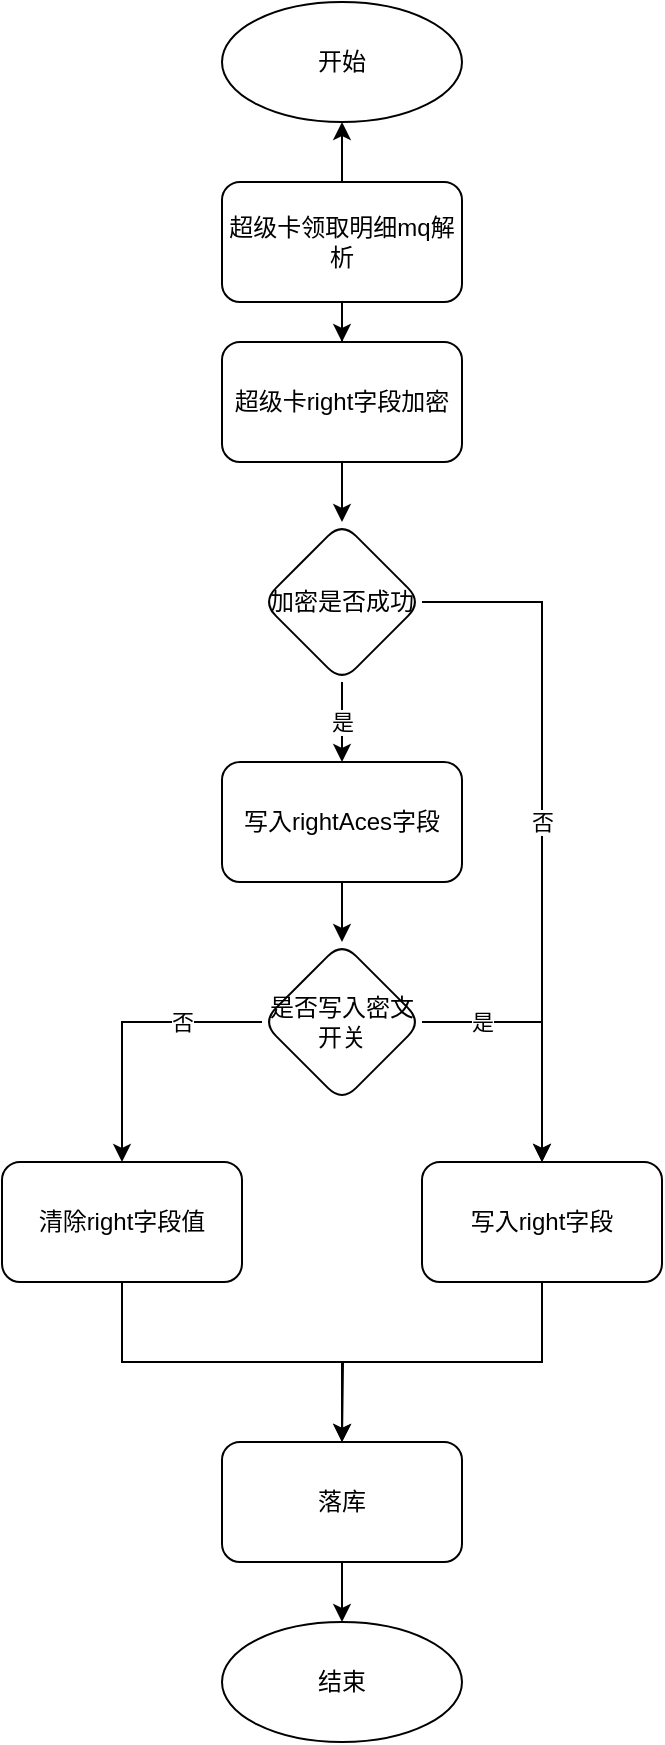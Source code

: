 <mxfile version="16.4.5" type="github" pages="2">
  <diagram id="3TZ2tadPMnm7s_Wrbus7" name="超级卡领取">
    <mxGraphModel dx="920" dy="1616" grid="1" gridSize="10" guides="1" tooltips="1" connect="1" arrows="1" fold="1" page="1" pageScale="1" pageWidth="827" pageHeight="1169" math="0" shadow="0">
      <root>
        <mxCell id="0" />
        <mxCell id="1" parent="0" />
        <mxCell id="cR-36YzpgIgXIGHO10Ip-3" value="" style="edgeStyle=orthogonalEdgeStyle;rounded=0;orthogonalLoop=1;jettySize=auto;html=1;" edge="1" parent="1" source="cR-36YzpgIgXIGHO10Ip-1" target="cR-36YzpgIgXIGHO10Ip-2">
          <mxGeometry relative="1" as="geometry" />
        </mxCell>
        <mxCell id="cR-36YzpgIgXIGHO10Ip-30" value="" style="edgeStyle=orthogonalEdgeStyle;rounded=0;orthogonalLoop=1;jettySize=auto;html=1;" edge="1" parent="1" source="cR-36YzpgIgXIGHO10Ip-1" target="cR-36YzpgIgXIGHO10Ip-29">
          <mxGeometry relative="1" as="geometry" />
        </mxCell>
        <mxCell id="cR-36YzpgIgXIGHO10Ip-1" value="超级卡领取明细mq解析" style="rounded=1;whiteSpace=wrap;html=1;" vertex="1" parent="1">
          <mxGeometry x="320" y="20" width="120" height="60" as="geometry" />
        </mxCell>
        <mxCell id="cR-36YzpgIgXIGHO10Ip-5" value="" style="edgeStyle=orthogonalEdgeStyle;rounded=0;orthogonalLoop=1;jettySize=auto;html=1;" edge="1" parent="1" source="cR-36YzpgIgXIGHO10Ip-2" target="cR-36YzpgIgXIGHO10Ip-4">
          <mxGeometry relative="1" as="geometry" />
        </mxCell>
        <mxCell id="cR-36YzpgIgXIGHO10Ip-2" value="超级卡right字段加密" style="rounded=1;whiteSpace=wrap;html=1;" vertex="1" parent="1">
          <mxGeometry x="320" y="100" width="120" height="60" as="geometry" />
        </mxCell>
        <mxCell id="cR-36YzpgIgXIGHO10Ip-7" value="是" style="edgeStyle=orthogonalEdgeStyle;rounded=0;orthogonalLoop=1;jettySize=auto;html=1;" edge="1" parent="1" source="cR-36YzpgIgXIGHO10Ip-4" target="cR-36YzpgIgXIGHO10Ip-6">
          <mxGeometry relative="1" as="geometry" />
        </mxCell>
        <mxCell id="cR-36YzpgIgXIGHO10Ip-9" value="否" style="edgeStyle=orthogonalEdgeStyle;rounded=0;orthogonalLoop=1;jettySize=auto;html=1;entryX=0.5;entryY=0;entryDx=0;entryDy=0;" edge="1" parent="1" source="cR-36YzpgIgXIGHO10Ip-4" target="cR-36YzpgIgXIGHO10Ip-10">
          <mxGeometry relative="1" as="geometry">
            <mxPoint x="480" y="230" as="targetPoint" />
            <Array as="points">
              <mxPoint x="480" y="230" />
            </Array>
          </mxGeometry>
        </mxCell>
        <mxCell id="cR-36YzpgIgXIGHO10Ip-4" value="加密是否成功" style="rhombus;whiteSpace=wrap;html=1;rounded=1;" vertex="1" parent="1">
          <mxGeometry x="340" y="190" width="80" height="80" as="geometry" />
        </mxCell>
        <mxCell id="cR-36YzpgIgXIGHO10Ip-13" value="是" style="edgeStyle=orthogonalEdgeStyle;rounded=0;orthogonalLoop=1;jettySize=auto;html=1;exitX=1;exitY=0.5;exitDx=0;exitDy=0;entryX=0.5;entryY=0;entryDx=0;entryDy=0;" edge="1" parent="1" source="cR-36YzpgIgXIGHO10Ip-14" target="cR-36YzpgIgXIGHO10Ip-10">
          <mxGeometry x="-0.538" relative="1" as="geometry">
            <mxPoint x="480" y="500" as="targetPoint" />
            <mxPoint as="offset" />
          </mxGeometry>
        </mxCell>
        <mxCell id="cR-36YzpgIgXIGHO10Ip-15" value="" style="edgeStyle=orthogonalEdgeStyle;rounded=0;orthogonalLoop=1;jettySize=auto;html=1;" edge="1" parent="1" source="cR-36YzpgIgXIGHO10Ip-6" target="cR-36YzpgIgXIGHO10Ip-14">
          <mxGeometry relative="1" as="geometry" />
        </mxCell>
        <mxCell id="cR-36YzpgIgXIGHO10Ip-6" value="写入rightAces字段" style="whiteSpace=wrap;html=1;rounded=1;" vertex="1" parent="1">
          <mxGeometry x="320" y="310" width="120" height="60" as="geometry" />
        </mxCell>
        <mxCell id="cR-36YzpgIgXIGHO10Ip-22" style="edgeStyle=orthogonalEdgeStyle;rounded=0;orthogonalLoop=1;jettySize=auto;html=1;exitX=0.5;exitY=1;exitDx=0;exitDy=0;" edge="1" parent="1" source="cR-36YzpgIgXIGHO10Ip-10">
          <mxGeometry relative="1" as="geometry">
            <mxPoint x="380" y="650.0" as="targetPoint" />
          </mxGeometry>
        </mxCell>
        <mxCell id="cR-36YzpgIgXIGHO10Ip-10" value="写入right字段" style="whiteSpace=wrap;html=1;rounded=1;" vertex="1" parent="1">
          <mxGeometry x="420" y="510" width="120" height="60" as="geometry" />
        </mxCell>
        <mxCell id="cR-36YzpgIgXIGHO10Ip-17" value="否" style="edgeStyle=orthogonalEdgeStyle;rounded=0;orthogonalLoop=1;jettySize=auto;html=1;" edge="1" parent="1" source="cR-36YzpgIgXIGHO10Ip-14" target="cR-36YzpgIgXIGHO10Ip-16">
          <mxGeometry x="-0.428" relative="1" as="geometry">
            <mxPoint as="offset" />
          </mxGeometry>
        </mxCell>
        <mxCell id="cR-36YzpgIgXIGHO10Ip-14" value="是否写入密文开关" style="rhombus;whiteSpace=wrap;html=1;rounded=1;" vertex="1" parent="1">
          <mxGeometry x="340" y="400" width="80" height="80" as="geometry" />
        </mxCell>
        <mxCell id="cR-36YzpgIgXIGHO10Ip-21" value="" style="edgeStyle=orthogonalEdgeStyle;rounded=0;orthogonalLoop=1;jettySize=auto;html=1;" edge="1" parent="1" source="cR-36YzpgIgXIGHO10Ip-16" target="cR-36YzpgIgXIGHO10Ip-20">
          <mxGeometry relative="1" as="geometry" />
        </mxCell>
        <mxCell id="cR-36YzpgIgXIGHO10Ip-16" value="清除right字段值" style="whiteSpace=wrap;html=1;rounded=1;" vertex="1" parent="1">
          <mxGeometry x="210" y="510" width="120" height="60" as="geometry" />
        </mxCell>
        <mxCell id="cR-36YzpgIgXIGHO10Ip-28" value="" style="edgeStyle=orthogonalEdgeStyle;rounded=0;orthogonalLoop=1;jettySize=auto;html=1;" edge="1" parent="1" source="cR-36YzpgIgXIGHO10Ip-20" target="cR-36YzpgIgXIGHO10Ip-27">
          <mxGeometry relative="1" as="geometry" />
        </mxCell>
        <mxCell id="cR-36YzpgIgXIGHO10Ip-20" value="落库" style="whiteSpace=wrap;html=1;rounded=1;" vertex="1" parent="1">
          <mxGeometry x="320" y="650" width="120" height="60" as="geometry" />
        </mxCell>
        <mxCell id="cR-36YzpgIgXIGHO10Ip-27" value="结束" style="ellipse;whiteSpace=wrap;html=1;rounded=1;" vertex="1" parent="1">
          <mxGeometry x="320" y="740" width="120" height="60" as="geometry" />
        </mxCell>
        <mxCell id="cR-36YzpgIgXIGHO10Ip-29" value="开始" style="ellipse;whiteSpace=wrap;html=1;rounded=1;" vertex="1" parent="1">
          <mxGeometry x="320" y="-70" width="120" height="60" as="geometry" />
        </mxCell>
      </root>
    </mxGraphModel>
  </diagram>
  <diagram id="xcjwwgMs-6jE8xBhYvx0" name="第 2 页">
    <mxGraphModel dx="782" dy="380" grid="1" gridSize="10" guides="1" tooltips="1" connect="1" arrows="1" fold="1" page="1" pageScale="1" pageWidth="827" pageHeight="1169" math="0" shadow="0">
      <root>
        <mxCell id="LqQ59RPgb8xfy1UJ6hiB-0" />
        <mxCell id="LqQ59RPgb8xfy1UJ6hiB-1" parent="LqQ59RPgb8xfy1UJ6hiB-0" />
      </root>
    </mxGraphModel>
  </diagram>
</mxfile>
